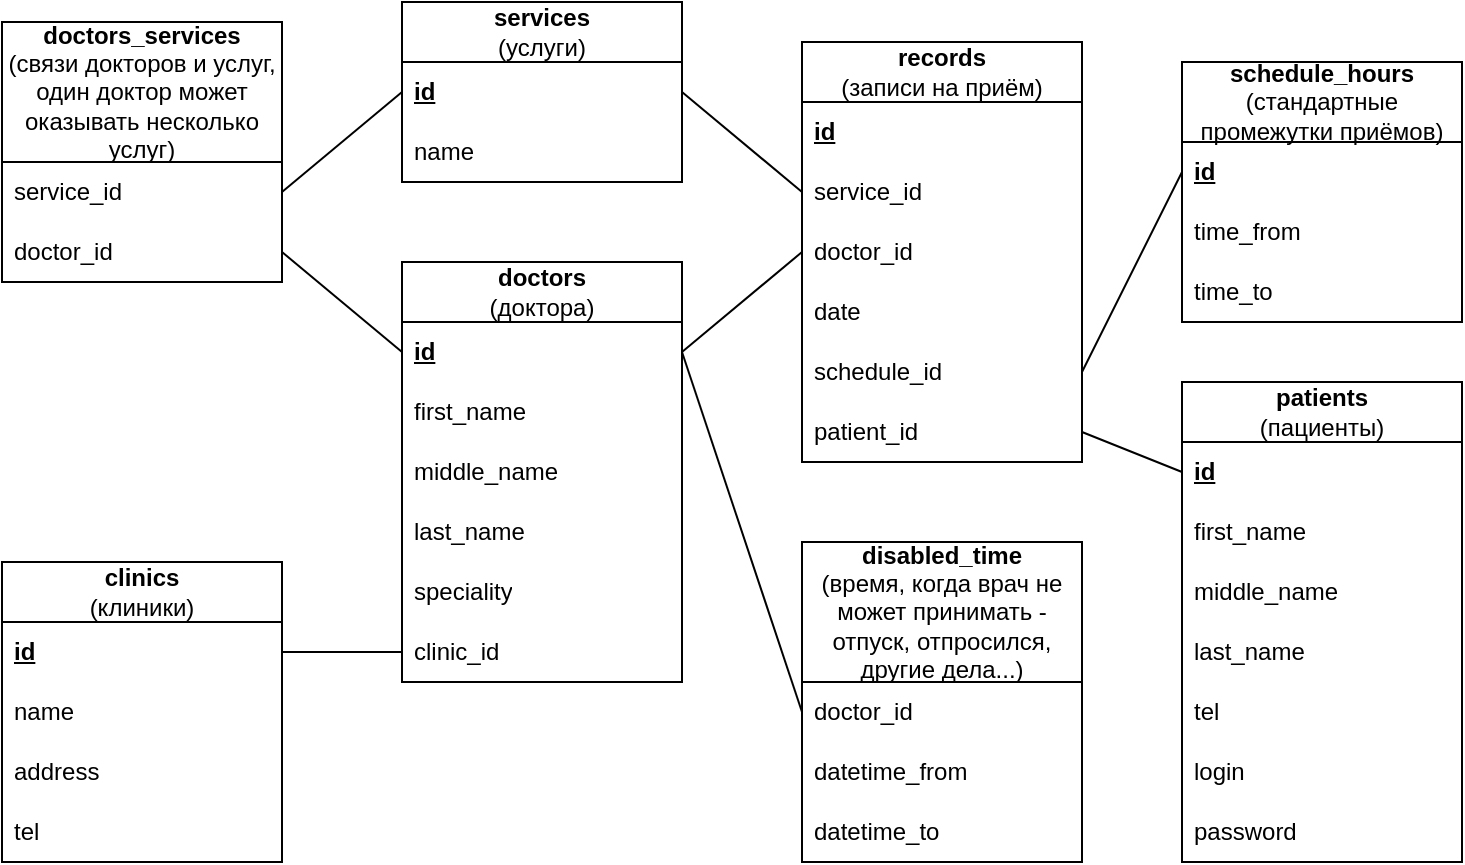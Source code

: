 <mxfile version="21.7.4" type="google">
  <diagram name="Страница — 1" id="gHTsclmZswS7nKMrj7Of">
    <mxGraphModel grid="1" page="1" gridSize="10" guides="1" tooltips="1" connect="1" arrows="1" fold="1" pageScale="1" pageWidth="827" pageHeight="1169" math="0" shadow="0">
      <root>
        <mxCell id="0" />
        <mxCell id="1" parent="0" />
        <mxCell id="X9nfPOf6eYOCHshIFArN-1" value="&lt;b&gt;clinics&lt;/b&gt;&lt;br&gt;(клиники)" style="swimlane;fontStyle=0;childLayout=stackLayout;horizontal=1;startSize=30;horizontalStack=0;resizeParent=1;resizeParentMax=0;resizeLast=0;collapsible=1;marginBottom=0;whiteSpace=wrap;html=1;" vertex="1" parent="1">
          <mxGeometry x="60" y="420" width="140" height="150" as="geometry">
            <mxRectangle x="60" y="270" width="70" height="30" as="alternateBounds" />
          </mxGeometry>
        </mxCell>
        <mxCell id="X9nfPOf6eYOCHshIFArN-2" value="&lt;u&gt;&lt;b&gt;id&lt;/b&gt;&lt;/u&gt;" style="text;strokeColor=none;fillColor=none;align=left;verticalAlign=middle;spacingLeft=4;spacingRight=4;overflow=hidden;points=[[0,0.5],[1,0.5]];portConstraint=eastwest;rotatable=0;whiteSpace=wrap;html=1;" vertex="1" parent="X9nfPOf6eYOCHshIFArN-1">
          <mxGeometry y="30" width="140" height="30" as="geometry" />
        </mxCell>
        <mxCell id="X9nfPOf6eYOCHshIFArN-3" value="name" style="text;strokeColor=none;fillColor=none;align=left;verticalAlign=middle;spacingLeft=4;spacingRight=4;overflow=hidden;points=[[0,0.5],[1,0.5]];portConstraint=eastwest;rotatable=0;whiteSpace=wrap;html=1;" vertex="1" parent="X9nfPOf6eYOCHshIFArN-1">
          <mxGeometry y="60" width="140" height="30" as="geometry" />
        </mxCell>
        <mxCell id="X9nfPOf6eYOCHshIFArN-4" value="address" style="text;strokeColor=none;fillColor=none;align=left;verticalAlign=middle;spacingLeft=4;spacingRight=4;overflow=hidden;points=[[0,0.5],[1,0.5]];portConstraint=eastwest;rotatable=0;whiteSpace=wrap;html=1;" vertex="1" parent="X9nfPOf6eYOCHshIFArN-1">
          <mxGeometry y="90" width="140" height="30" as="geometry" />
        </mxCell>
        <mxCell id="X9nfPOf6eYOCHshIFArN-6" value="tel" style="text;strokeColor=none;fillColor=none;align=left;verticalAlign=middle;spacingLeft=4;spacingRight=4;overflow=hidden;points=[[0,0.5],[1,0.5]];portConstraint=eastwest;rotatable=0;whiteSpace=wrap;html=1;" vertex="1" parent="X9nfPOf6eYOCHshIFArN-1">
          <mxGeometry y="120" width="140" height="30" as="geometry" />
        </mxCell>
        <mxCell id="X9nfPOf6eYOCHshIFArN-7" style="edgeStyle=orthogonalEdgeStyle;rounded=0;orthogonalLoop=1;jettySize=auto;html=1;exitX=1;exitY=0.5;exitDx=0;exitDy=0;" edge="1" parent="X9nfPOf6eYOCHshIFArN-1" source="X9nfPOf6eYOCHshIFArN-3" target="X9nfPOf6eYOCHshIFArN-3">
          <mxGeometry relative="1" as="geometry" />
        </mxCell>
        <mxCell id="X9nfPOf6eYOCHshIFArN-8" value="&lt;b&gt;doctors&lt;/b&gt;&lt;br&gt;(доктора)" style="swimlane;fontStyle=0;childLayout=stackLayout;horizontal=1;startSize=30;horizontalStack=0;resizeParent=1;resizeParentMax=0;resizeLast=0;collapsible=1;marginBottom=0;whiteSpace=wrap;html=1;" vertex="1" parent="1">
          <mxGeometry x="260" y="270" width="140" height="210" as="geometry" />
        </mxCell>
        <mxCell id="X9nfPOf6eYOCHshIFArN-9" value="&lt;u&gt;&lt;b&gt;id&lt;/b&gt;&lt;/u&gt;" style="text;strokeColor=none;fillColor=none;align=left;verticalAlign=middle;spacingLeft=4;spacingRight=4;overflow=hidden;points=[[0,0.5],[1,0.5]];portConstraint=eastwest;rotatable=0;whiteSpace=wrap;html=1;" vertex="1" parent="X9nfPOf6eYOCHshIFArN-8">
          <mxGeometry y="30" width="140" height="30" as="geometry" />
        </mxCell>
        <mxCell id="X9nfPOf6eYOCHshIFArN-10" value="first_name" style="text;strokeColor=none;fillColor=none;align=left;verticalAlign=middle;spacingLeft=4;spacingRight=4;overflow=hidden;points=[[0,0.5],[1,0.5]];portConstraint=eastwest;rotatable=0;whiteSpace=wrap;html=1;" vertex="1" parent="X9nfPOf6eYOCHshIFArN-8">
          <mxGeometry y="60" width="140" height="30" as="geometry" />
        </mxCell>
        <mxCell id="X9nfPOf6eYOCHshIFArN-11" value="middle_name" style="text;strokeColor=none;fillColor=none;align=left;verticalAlign=middle;spacingLeft=4;spacingRight=4;overflow=hidden;points=[[0,0.5],[1,0.5]];portConstraint=eastwest;rotatable=0;whiteSpace=wrap;html=1;" vertex="1" parent="X9nfPOf6eYOCHshIFArN-8">
          <mxGeometry y="90" width="140" height="30" as="geometry" />
        </mxCell>
        <mxCell id="X9nfPOf6eYOCHshIFArN-13" value="last_name" style="text;strokeColor=none;fillColor=none;align=left;verticalAlign=middle;spacingLeft=4;spacingRight=4;overflow=hidden;points=[[0,0.5],[1,0.5]];portConstraint=eastwest;rotatable=0;whiteSpace=wrap;html=1;" vertex="1" parent="X9nfPOf6eYOCHshIFArN-8">
          <mxGeometry y="120" width="140" height="30" as="geometry" />
        </mxCell>
        <mxCell id="X9nfPOf6eYOCHshIFArN-12" value="speciality" style="text;strokeColor=none;fillColor=none;align=left;verticalAlign=middle;spacingLeft=4;spacingRight=4;overflow=hidden;points=[[0,0.5],[1,0.5]];portConstraint=eastwest;rotatable=0;whiteSpace=wrap;html=1;" vertex="1" parent="X9nfPOf6eYOCHshIFArN-8">
          <mxGeometry y="150" width="140" height="30" as="geometry" />
        </mxCell>
        <mxCell id="X9nfPOf6eYOCHshIFArN-14" value="clinic_id" style="text;strokeColor=none;fillColor=none;align=left;verticalAlign=middle;spacingLeft=4;spacingRight=4;overflow=hidden;points=[[0,0.5],[1,0.5]];portConstraint=eastwest;rotatable=0;whiteSpace=wrap;html=1;" vertex="1" parent="X9nfPOf6eYOCHshIFArN-8">
          <mxGeometry y="180" width="140" height="30" as="geometry" />
        </mxCell>
        <mxCell id="X9nfPOf6eYOCHshIFArN-15" value="" style="endArrow=none;html=1;rounded=0;exitX=1;exitY=0.5;exitDx=0;exitDy=0;entryX=0;entryY=0.5;entryDx=0;entryDy=0;" edge="1" parent="1" source="X9nfPOf6eYOCHshIFArN-2" target="X9nfPOf6eYOCHshIFArN-14">
          <mxGeometry width="50" height="50" relative="1" as="geometry">
            <mxPoint x="390" y="420" as="sourcePoint" />
            <mxPoint x="440" y="370" as="targetPoint" />
          </mxGeometry>
        </mxCell>
        <mxCell id="X9nfPOf6eYOCHshIFArN-16" value="&lt;b&gt;records&lt;/b&gt;&lt;br&gt;(записи на приём)" style="swimlane;fontStyle=0;childLayout=stackLayout;horizontal=1;startSize=30;horizontalStack=0;resizeParent=1;resizeParentMax=0;resizeLast=0;collapsible=1;marginBottom=0;whiteSpace=wrap;html=1;" vertex="1" parent="1">
          <mxGeometry x="460" y="160" width="140" height="210" as="geometry" />
        </mxCell>
        <mxCell id="X9nfPOf6eYOCHshIFArN-17" value="&lt;u&gt;&lt;b&gt;id&lt;/b&gt;&lt;/u&gt;" style="text;strokeColor=none;fillColor=none;align=left;verticalAlign=middle;spacingLeft=4;spacingRight=4;overflow=hidden;points=[[0,0.5],[1,0.5]];portConstraint=eastwest;rotatable=0;whiteSpace=wrap;html=1;" vertex="1" parent="X9nfPOf6eYOCHshIFArN-16">
          <mxGeometry y="30" width="140" height="30" as="geometry" />
        </mxCell>
        <mxCell id="X9nfPOf6eYOCHshIFArN-19" value="service_id" style="text;strokeColor=none;fillColor=none;align=left;verticalAlign=middle;spacingLeft=4;spacingRight=4;overflow=hidden;points=[[0,0.5],[1,0.5]];portConstraint=eastwest;rotatable=0;whiteSpace=wrap;html=1;" vertex="1" parent="X9nfPOf6eYOCHshIFArN-16">
          <mxGeometry y="60" width="140" height="30" as="geometry" />
        </mxCell>
        <mxCell id="X9nfPOf6eYOCHshIFArN-18" value="doctor_id" style="text;strokeColor=none;fillColor=none;align=left;verticalAlign=middle;spacingLeft=4;spacingRight=4;overflow=hidden;points=[[0,0.5],[1,0.5]];portConstraint=eastwest;rotatable=0;whiteSpace=wrap;html=1;" vertex="1" parent="X9nfPOf6eYOCHshIFArN-16">
          <mxGeometry y="90" width="140" height="30" as="geometry" />
        </mxCell>
        <mxCell id="X9nfPOf6eYOCHshIFArN-58" value="date" style="text;strokeColor=none;fillColor=none;align=left;verticalAlign=middle;spacingLeft=4;spacingRight=4;overflow=hidden;points=[[0,0.5],[1,0.5]];portConstraint=eastwest;rotatable=0;whiteSpace=wrap;html=1;" vertex="1" parent="X9nfPOf6eYOCHshIFArN-16">
          <mxGeometry y="120" width="140" height="30" as="geometry" />
        </mxCell>
        <mxCell id="X9nfPOf6eYOCHshIFArN-21" value="schedule_id" style="text;strokeColor=none;fillColor=none;align=left;verticalAlign=middle;spacingLeft=4;spacingRight=4;overflow=hidden;points=[[0,0.5],[1,0.5]];portConstraint=eastwest;rotatable=0;whiteSpace=wrap;html=1;" vertex="1" parent="X9nfPOf6eYOCHshIFArN-16">
          <mxGeometry y="150" width="140" height="30" as="geometry" />
        </mxCell>
        <mxCell id="X9nfPOf6eYOCHshIFArN-22" value="patient_id" style="text;strokeColor=none;fillColor=none;align=left;verticalAlign=middle;spacingLeft=4;spacingRight=4;overflow=hidden;points=[[0,0.5],[1,0.5]];portConstraint=eastwest;rotatable=0;whiteSpace=wrap;html=1;" vertex="1" parent="X9nfPOf6eYOCHshIFArN-16">
          <mxGeometry y="180" width="140" height="30" as="geometry" />
        </mxCell>
        <mxCell id="X9nfPOf6eYOCHshIFArN-23" value="&lt;b&gt;patients&lt;/b&gt;&lt;br&gt;(пациенты)" style="swimlane;fontStyle=0;childLayout=stackLayout;horizontal=1;startSize=30;horizontalStack=0;resizeParent=1;resizeParentMax=0;resizeLast=0;collapsible=1;marginBottom=0;whiteSpace=wrap;html=1;" vertex="1" parent="1">
          <mxGeometry x="650" y="330" width="140" height="240" as="geometry" />
        </mxCell>
        <mxCell id="X9nfPOf6eYOCHshIFArN-24" value="&lt;b&gt;&lt;u&gt;id&lt;/u&gt;&lt;/b&gt;" style="text;strokeColor=none;fillColor=none;align=left;verticalAlign=middle;spacingLeft=4;spacingRight=4;overflow=hidden;points=[[0,0.5],[1,0.5]];portConstraint=eastwest;rotatable=0;whiteSpace=wrap;html=1;" vertex="1" parent="X9nfPOf6eYOCHshIFArN-23">
          <mxGeometry y="30" width="140" height="30" as="geometry" />
        </mxCell>
        <mxCell id="X9nfPOf6eYOCHshIFArN-25" value="first_name" style="text;strokeColor=none;fillColor=none;align=left;verticalAlign=middle;spacingLeft=4;spacingRight=4;overflow=hidden;points=[[0,0.5],[1,0.5]];portConstraint=eastwest;rotatable=0;whiteSpace=wrap;html=1;" vertex="1" parent="X9nfPOf6eYOCHshIFArN-23">
          <mxGeometry y="60" width="140" height="30" as="geometry" />
        </mxCell>
        <mxCell id="X9nfPOf6eYOCHshIFArN-26" value="middle_name" style="text;strokeColor=none;fillColor=none;align=left;verticalAlign=middle;spacingLeft=4;spacingRight=4;overflow=hidden;points=[[0,0.5],[1,0.5]];portConstraint=eastwest;rotatable=0;whiteSpace=wrap;html=1;" vertex="1" parent="X9nfPOf6eYOCHshIFArN-23">
          <mxGeometry y="90" width="140" height="30" as="geometry" />
        </mxCell>
        <mxCell id="X9nfPOf6eYOCHshIFArN-28" value="last_name" style="text;strokeColor=none;fillColor=none;align=left;verticalAlign=middle;spacingLeft=4;spacingRight=4;overflow=hidden;points=[[0,0.5],[1,0.5]];portConstraint=eastwest;rotatable=0;whiteSpace=wrap;html=1;" vertex="1" parent="X9nfPOf6eYOCHshIFArN-23">
          <mxGeometry y="120" width="140" height="30" as="geometry" />
        </mxCell>
        <mxCell id="X9nfPOf6eYOCHshIFArN-30" value="tel" style="text;strokeColor=none;fillColor=none;align=left;verticalAlign=middle;spacingLeft=4;spacingRight=4;overflow=hidden;points=[[0,0.5],[1,0.5]];portConstraint=eastwest;rotatable=0;whiteSpace=wrap;html=1;" vertex="1" parent="X9nfPOf6eYOCHshIFArN-23">
          <mxGeometry y="150" width="140" height="30" as="geometry" />
        </mxCell>
        <mxCell id="X9nfPOf6eYOCHshIFArN-27" value="login" style="text;strokeColor=none;fillColor=none;align=left;verticalAlign=middle;spacingLeft=4;spacingRight=4;overflow=hidden;points=[[0,0.5],[1,0.5]];portConstraint=eastwest;rotatable=0;whiteSpace=wrap;html=1;" vertex="1" parent="X9nfPOf6eYOCHshIFArN-23">
          <mxGeometry y="180" width="140" height="30" as="geometry" />
        </mxCell>
        <mxCell id="X9nfPOf6eYOCHshIFArN-29" value="password" style="text;strokeColor=none;fillColor=none;align=left;verticalAlign=middle;spacingLeft=4;spacingRight=4;overflow=hidden;points=[[0,0.5],[1,0.5]];portConstraint=eastwest;rotatable=0;whiteSpace=wrap;html=1;" vertex="1" parent="X9nfPOf6eYOCHshIFArN-23">
          <mxGeometry y="210" width="140" height="30" as="geometry" />
        </mxCell>
        <mxCell id="X9nfPOf6eYOCHshIFArN-31" value="" style="endArrow=none;html=1;rounded=0;exitX=1;exitY=0.5;exitDx=0;exitDy=0;entryX=0;entryY=0.5;entryDx=0;entryDy=0;" edge="1" parent="1" source="X9nfPOf6eYOCHshIFArN-9" target="X9nfPOf6eYOCHshIFArN-18">
          <mxGeometry width="50" height="50" relative="1" as="geometry">
            <mxPoint x="376" y="420" as="sourcePoint" />
            <mxPoint x="426" y="370" as="targetPoint" />
          </mxGeometry>
        </mxCell>
        <mxCell id="X9nfPOf6eYOCHshIFArN-32" value="" style="endArrow=none;html=1;rounded=0;exitX=1;exitY=0.5;exitDx=0;exitDy=0;entryX=0;entryY=0.5;entryDx=0;entryDy=0;" edge="1" parent="1" source="X9nfPOf6eYOCHshIFArN-22" target="X9nfPOf6eYOCHshIFArN-24">
          <mxGeometry width="50" height="50" relative="1" as="geometry">
            <mxPoint x="390" y="420" as="sourcePoint" />
            <mxPoint x="440" y="370" as="targetPoint" />
          </mxGeometry>
        </mxCell>
        <mxCell id="X9nfPOf6eYOCHshIFArN-33" value="&lt;b&gt;services&lt;/b&gt;&lt;br&gt;(услуги)" style="swimlane;fontStyle=0;childLayout=stackLayout;horizontal=1;startSize=30;horizontalStack=0;resizeParent=1;resizeParentMax=0;resizeLast=0;collapsible=1;marginBottom=0;whiteSpace=wrap;html=1;" vertex="1" parent="1">
          <mxGeometry x="260" y="140" width="140" height="90" as="geometry" />
        </mxCell>
        <mxCell id="X9nfPOf6eYOCHshIFArN-34" value="&lt;b&gt;&lt;u&gt;id&lt;/u&gt;&lt;/b&gt;" style="text;strokeColor=none;fillColor=none;align=left;verticalAlign=middle;spacingLeft=4;spacingRight=4;overflow=hidden;points=[[0,0.5],[1,0.5]];portConstraint=eastwest;rotatable=0;whiteSpace=wrap;html=1;" vertex="1" parent="X9nfPOf6eYOCHshIFArN-33">
          <mxGeometry y="30" width="140" height="30" as="geometry" />
        </mxCell>
        <mxCell id="X9nfPOf6eYOCHshIFArN-35" value="name" style="text;strokeColor=none;fillColor=none;align=left;verticalAlign=middle;spacingLeft=4;spacingRight=4;overflow=hidden;points=[[0,0.5],[1,0.5]];portConstraint=eastwest;rotatable=0;whiteSpace=wrap;html=1;" vertex="1" parent="X9nfPOf6eYOCHshIFArN-33">
          <mxGeometry y="60" width="140" height="30" as="geometry" />
        </mxCell>
        <mxCell id="X9nfPOf6eYOCHshIFArN-37" value="&lt;b&gt;doctors_services&lt;/b&gt;&lt;br&gt;(связи докторов и услуг, один доктор может оказывать несколько услуг)" style="swimlane;fontStyle=0;childLayout=stackLayout;horizontal=1;startSize=70;horizontalStack=0;resizeParent=1;resizeParentMax=0;resizeLast=0;collapsible=1;marginBottom=0;whiteSpace=wrap;html=1;" vertex="1" parent="1">
          <mxGeometry x="60" y="150" width="140" height="130" as="geometry" />
        </mxCell>
        <mxCell id="X9nfPOf6eYOCHshIFArN-38" value="service_id" style="text;strokeColor=none;fillColor=none;align=left;verticalAlign=middle;spacingLeft=4;spacingRight=4;overflow=hidden;points=[[0,0.5],[1,0.5]];portConstraint=eastwest;rotatable=0;whiteSpace=wrap;html=1;" vertex="1" parent="X9nfPOf6eYOCHshIFArN-37">
          <mxGeometry y="70" width="140" height="30" as="geometry" />
        </mxCell>
        <mxCell id="X9nfPOf6eYOCHshIFArN-39" value="doctor_id" style="text;strokeColor=none;fillColor=none;align=left;verticalAlign=middle;spacingLeft=4;spacingRight=4;overflow=hidden;points=[[0,0.5],[1,0.5]];portConstraint=eastwest;rotatable=0;whiteSpace=wrap;html=1;" vertex="1" parent="X9nfPOf6eYOCHshIFArN-37">
          <mxGeometry y="100" width="140" height="30" as="geometry" />
        </mxCell>
        <mxCell id="X9nfPOf6eYOCHshIFArN-41" value="" style="endArrow=none;html=1;rounded=0;entryX=0;entryY=0.5;entryDx=0;entryDy=0;exitX=1;exitY=0.5;exitDx=0;exitDy=0;" edge="1" parent="1" source="X9nfPOf6eYOCHshIFArN-38" target="X9nfPOf6eYOCHshIFArN-34">
          <mxGeometry width="50" height="50" relative="1" as="geometry">
            <mxPoint x="390" y="420" as="sourcePoint" />
            <mxPoint x="440" y="370" as="targetPoint" />
          </mxGeometry>
        </mxCell>
        <mxCell id="X9nfPOf6eYOCHshIFArN-42" value="" style="endArrow=none;html=1;rounded=0;exitX=1;exitY=0.5;exitDx=0;exitDy=0;entryX=0;entryY=0.5;entryDx=0;entryDy=0;" edge="1" parent="1" source="X9nfPOf6eYOCHshIFArN-39" target="X9nfPOf6eYOCHshIFArN-9">
          <mxGeometry width="50" height="50" relative="1" as="geometry">
            <mxPoint x="390" y="420" as="sourcePoint" />
            <mxPoint x="440" y="370" as="targetPoint" />
          </mxGeometry>
        </mxCell>
        <mxCell id="X9nfPOf6eYOCHshIFArN-43" value="" style="endArrow=none;html=1;rounded=0;entryX=0;entryY=0.5;entryDx=0;entryDy=0;exitX=1;exitY=0.5;exitDx=0;exitDy=0;" edge="1" parent="1" source="X9nfPOf6eYOCHshIFArN-34" target="X9nfPOf6eYOCHshIFArN-19">
          <mxGeometry width="50" height="50" relative="1" as="geometry">
            <mxPoint x="136" y="420" as="sourcePoint" />
            <mxPoint x="186" y="370" as="targetPoint" />
          </mxGeometry>
        </mxCell>
        <mxCell id="X9nfPOf6eYOCHshIFArN-44" value="&lt;b&gt;schedule_hours&lt;/b&gt;&lt;br&gt;(стандартные промежутки приёмов)" style="swimlane;fontStyle=0;childLayout=stackLayout;horizontal=1;startSize=40;horizontalStack=0;resizeParent=1;resizeParentMax=0;resizeLast=0;collapsible=1;marginBottom=0;whiteSpace=wrap;html=1;" vertex="1" parent="1">
          <mxGeometry x="650" y="170" width="140" height="130" as="geometry" />
        </mxCell>
        <mxCell id="X9nfPOf6eYOCHshIFArN-45" value="&lt;b&gt;&lt;u&gt;id&lt;/u&gt;&lt;/b&gt;" style="text;strokeColor=none;fillColor=none;align=left;verticalAlign=middle;spacingLeft=4;spacingRight=4;overflow=hidden;points=[[0,0.5],[1,0.5]];portConstraint=eastwest;rotatable=0;whiteSpace=wrap;html=1;" vertex="1" parent="X9nfPOf6eYOCHshIFArN-44">
          <mxGeometry y="40" width="140" height="30" as="geometry" />
        </mxCell>
        <mxCell id="X9nfPOf6eYOCHshIFArN-46" value="time_from" style="text;strokeColor=none;fillColor=none;align=left;verticalAlign=middle;spacingLeft=4;spacingRight=4;overflow=hidden;points=[[0,0.5],[1,0.5]];portConstraint=eastwest;rotatable=0;whiteSpace=wrap;html=1;" vertex="1" parent="X9nfPOf6eYOCHshIFArN-44">
          <mxGeometry y="70" width="140" height="30" as="geometry" />
        </mxCell>
        <mxCell id="X9nfPOf6eYOCHshIFArN-47" value="time_to" style="text;strokeColor=none;fillColor=none;align=left;verticalAlign=middle;spacingLeft=4;spacingRight=4;overflow=hidden;points=[[0,0.5],[1,0.5]];portConstraint=eastwest;rotatable=0;whiteSpace=wrap;html=1;" vertex="1" parent="X9nfPOf6eYOCHshIFArN-44">
          <mxGeometry y="100" width="140" height="30" as="geometry" />
        </mxCell>
        <mxCell id="X9nfPOf6eYOCHshIFArN-48" value="" style="endArrow=none;html=1;rounded=0;exitX=0;exitY=0.5;exitDx=0;exitDy=0;entryX=1;entryY=0.5;entryDx=0;entryDy=0;" edge="1" parent="1" source="X9nfPOf6eYOCHshIFArN-45" target="X9nfPOf6eYOCHshIFArN-21">
          <mxGeometry width="50" height="50" relative="1" as="geometry">
            <mxPoint x="150" y="420" as="sourcePoint" />
            <mxPoint x="200" y="370" as="targetPoint" />
          </mxGeometry>
        </mxCell>
        <mxCell id="X9nfPOf6eYOCHshIFArN-53" value="&lt;b&gt;disabled_time&lt;/b&gt;&lt;br&gt;(время, когда врач не может принимать - отпуск, отпросился, другие дела...)" style="swimlane;fontStyle=0;childLayout=stackLayout;horizontal=1;startSize=70;horizontalStack=0;resizeParent=1;resizeParentMax=0;resizeLast=0;collapsible=1;marginBottom=0;whiteSpace=wrap;html=1;" vertex="1" parent="1">
          <mxGeometry x="460" y="410" width="140" height="160" as="geometry" />
        </mxCell>
        <mxCell id="X9nfPOf6eYOCHshIFArN-54" value="doctor_id" style="text;strokeColor=none;fillColor=none;align=left;verticalAlign=middle;spacingLeft=4;spacingRight=4;overflow=hidden;points=[[0,0.5],[1,0.5]];portConstraint=eastwest;rotatable=0;whiteSpace=wrap;html=1;" vertex="1" parent="X9nfPOf6eYOCHshIFArN-53">
          <mxGeometry y="70" width="140" height="30" as="geometry" />
        </mxCell>
        <mxCell id="X9nfPOf6eYOCHshIFArN-55" value="datetime_from" style="text;strokeColor=none;fillColor=none;align=left;verticalAlign=middle;spacingLeft=4;spacingRight=4;overflow=hidden;points=[[0,0.5],[1,0.5]];portConstraint=eastwest;rotatable=0;whiteSpace=wrap;html=1;" vertex="1" parent="X9nfPOf6eYOCHshIFArN-53">
          <mxGeometry y="100" width="140" height="30" as="geometry" />
        </mxCell>
        <mxCell id="X9nfPOf6eYOCHshIFArN-56" value="datetime_to" style="text;strokeColor=none;fillColor=none;align=left;verticalAlign=middle;spacingLeft=4;spacingRight=4;overflow=hidden;points=[[0,0.5],[1,0.5]];portConstraint=eastwest;rotatable=0;whiteSpace=wrap;html=1;" vertex="1" parent="X9nfPOf6eYOCHshIFArN-53">
          <mxGeometry y="130" width="140" height="30" as="geometry" />
        </mxCell>
        <mxCell id="X9nfPOf6eYOCHshIFArN-57" value="" style="endArrow=none;html=1;rounded=0;exitX=0;exitY=0.5;exitDx=0;exitDy=0;entryX=1;entryY=0.5;entryDx=0;entryDy=0;" edge="1" parent="1" source="X9nfPOf6eYOCHshIFArN-54" target="X9nfPOf6eYOCHshIFArN-9">
          <mxGeometry width="50" height="50" relative="1" as="geometry">
            <mxPoint x="150" y="420" as="sourcePoint" />
            <mxPoint x="200" y="370" as="targetPoint" />
          </mxGeometry>
        </mxCell>
      </root>
    </mxGraphModel>
  </diagram>
</mxfile>
